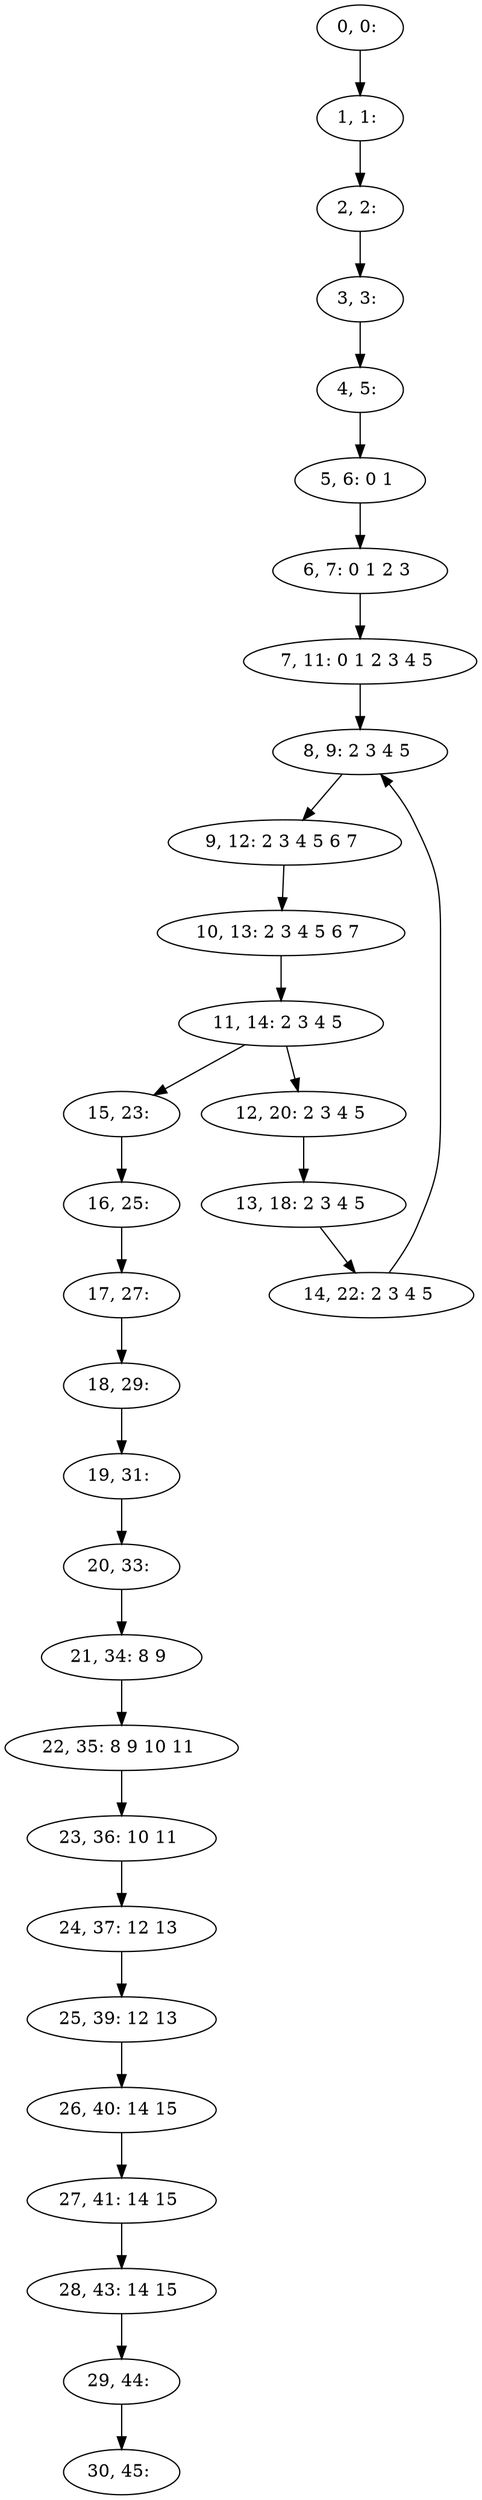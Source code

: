 digraph G {
0[label="0, 0: "];
1[label="1, 1: "];
2[label="2, 2: "];
3[label="3, 3: "];
4[label="4, 5: "];
5[label="5, 6: 0 1 "];
6[label="6, 7: 0 1 2 3 "];
7[label="7, 11: 0 1 2 3 4 5 "];
8[label="8, 9: 2 3 4 5 "];
9[label="9, 12: 2 3 4 5 6 7 "];
10[label="10, 13: 2 3 4 5 6 7 "];
11[label="11, 14: 2 3 4 5 "];
12[label="12, 20: 2 3 4 5 "];
13[label="13, 18: 2 3 4 5 "];
14[label="14, 22: 2 3 4 5 "];
15[label="15, 23: "];
16[label="16, 25: "];
17[label="17, 27: "];
18[label="18, 29: "];
19[label="19, 31: "];
20[label="20, 33: "];
21[label="21, 34: 8 9 "];
22[label="22, 35: 8 9 10 11 "];
23[label="23, 36: 10 11 "];
24[label="24, 37: 12 13 "];
25[label="25, 39: 12 13 "];
26[label="26, 40: 14 15 "];
27[label="27, 41: 14 15 "];
28[label="28, 43: 14 15 "];
29[label="29, 44: "];
30[label="30, 45: "];
0->1 ;
1->2 ;
2->3 ;
3->4 ;
4->5 ;
5->6 ;
6->7 ;
7->8 ;
8->9 ;
9->10 ;
10->11 ;
11->12 ;
11->15 ;
12->13 ;
13->14 ;
14->8 ;
15->16 ;
16->17 ;
17->18 ;
18->19 ;
19->20 ;
20->21 ;
21->22 ;
22->23 ;
23->24 ;
24->25 ;
25->26 ;
26->27 ;
27->28 ;
28->29 ;
29->30 ;
}

